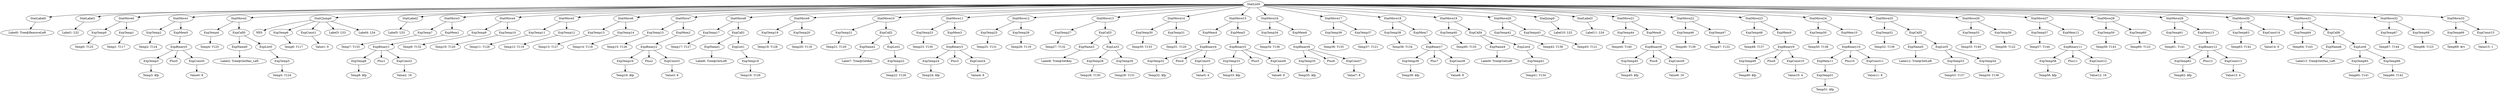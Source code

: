 digraph {
	ordering = out;
	ExpConst15 -> "Value15: 1";
	StatMove33 -> ExpTemp69;
	StatMove33 -> ExpConst15;
	ExpTemp69 -> "Temp69: $rv";
	ExpTemp68 -> "Temp68: T123";
	StatMove32 -> ExpTemp67;
	StatMove32 -> ExpTemp68;
	ExpTemp66 -> "Temp66: T142";
	ExpName6 -> "Label13: Tree@SetHas_Left";
	ExpTemp64 -> "Temp64: T143";
	ExpConst14 -> "Value14: 0";
	StatMove30 -> ExpTemp63;
	StatMove30 -> ExpConst14;
	ExpTemp63 -> "Temp63: T142";
	ExpConst13 -> "Value13: 4";
	ExpMem13 -> ExpBinary12;
	ExpTemp62 -> "Temp62: $fp";
	ExpTemp61 -> "Temp61: T141";
	ExpConst12 -> "Value12: 16";
	ExpTemp57 -> "Temp57: T144";
	ExpTemp67 -> "Temp67: T144";
	ExpTemp56 -> "Temp56: T122";
	ExpTemp55 -> "Temp55: T140";
	ExpList5 -> ExpTemp53;
	ExpList5 -> ExpTemp54;
	ExpCall5 -> ExpName5;
	ExpCall5 -> ExpList5;
	ExpBinary12 -> ExpTemp62;
	ExpBinary12 -> Plus12;
	ExpBinary12 -> ExpConst13;
	ExpName5 -> "Label12: Tree@SetLeft";
	ExpTemp52 -> "Temp52: T139";
	ExpBinary10 -> ExpMem11;
	ExpBinary10 -> Plus10;
	ExpBinary10 -> ExpConst11;
	ExpTemp50 -> "Temp50: T138";
	ExpTemp60 -> "Temp60: T123";
	ExpTemp46 -> "Temp46: T139";
	ExpMem8 -> ExpBinary8;
	ExpBinary8 -> ExpTemp45;
	ExpBinary8 -> Plus8;
	ExpBinary8 -> ExpConst9;
	StatMove21 -> ExpTemp44;
	StatMove21 -> ExpMem8;
	ExpTemp44 -> "Temp44: T140";
	StatJump0 -> "Label10: L52";
	StatMove20 -> ExpTemp42;
	StatMove20 -> ExpTemp43;
	StatMove25 -> ExpTemp52;
	StatMove25 -> ExpCall5;
	ExpTemp42 -> "Temp42: T136";
	ExpName4 -> "Label9: Tree@GetLeft";
	ExpTemp40 -> "Temp40: T135";
	ExpBinary9 -> ExpTemp49;
	ExpBinary9 -> Plus9;
	ExpBinary9 -> ExpConst10;
	ExpBinary7 -> ExpTemp39;
	ExpBinary7 -> Plus7;
	ExpBinary7 -> ExpConst8;
	StatMove18 -> ExpTemp38;
	StatMove18 -> ExpMem7;
	ExpName1 -> "Label6: Tree@GetLeft";
	ExpTemp59 -> "Temp59: T143";
	StatMove8 -> ExpTemp17;
	StatMove8 -> ExpCall1;
	StatMove0 -> ExpTemp0;
	StatMove0 -> ExpTemp1;
	ExpTemp32 -> "Temp32: $fp";
	ExpConst3 -> "Value3: 8";
	ExpTemp30 -> "Temp30: T133";
	ExpBinary2 -> ExpTemp16;
	ExpBinary2 -> Plus2;
	ExpBinary2 -> ExpConst3;
	ExpMem5 -> ExpBinary5;
	StatMove22 -> ExpTemp46;
	StatMove22 -> ExpTemp47;
	StatMove6 -> ExpTemp13;
	StatMove6 -> ExpTemp14;
	ExpTemp6 -> "Temp6: T117";
	ExpTemp16 -> "Temp16: $fp";
	StatMove24 -> ExpTemp50;
	StatMove24 -> ExpMem10;
	ExpBinary6 -> ExpTemp35;
	ExpBinary6 -> Plus6;
	ExpBinary6 -> ExpConst7;
	ExpTemp13 -> "Temp13: T127";
	ExpCall4 -> ExpName4;
	ExpCall4 -> ExpList4;
	ExpTemp9 -> "Temp9: T132";
	ExpMem1 -> ExpBinary1;
	ExpConst6 -> "Value6: 8";
	ExpTemp34 -> "Temp34: T136";
	ExpConst2 -> "Value2: 16";
	StatMove31 -> ExpTemp64;
	StatMove31 -> ExpCall6;
	ExpConst10 -> "Value10: 4";
	ExpBinary1 -> ExpTemp8;
	ExpBinary1 -> Plus1;
	ExpBinary1 -> ExpConst2;
	ExpCall3 -> ExpName3;
	ExpCall3 -> ExpList3;
	ExpTemp11 -> "Temp11: T129";
	StatLabel3 -> "Label11: L54";
	ExpMem7 -> ExpBinary7;
	ExpBinary3 -> ExpTemp24;
	ExpBinary3 -> Plus3;
	ExpBinary3 -> ExpConst4;
	StatMove15 -> ExpMem4;
	StatMove15 -> ExpMem5;
	StatMove3 -> ExpTemp7;
	StatMove3 -> ExpMem1;
	ExpTemp39 -> "Temp39: $fp";
	ExpConst5 -> "Value5: 4";
	ExpList6 -> ExpTemp65;
	ExpList6 -> ExpTemp66;
	ExpTemp45 -> "Temp45: $fp";
	ExpConst1 -> "Value1: 0";
	StatMove23 -> ExpTemp48;
	StatMove23 -> ExpMem9;
	ExpTemp12 -> "Temp12: T119";
	ExpBinary0 -> ExpTemp3;
	ExpBinary0 -> Plus0;
	ExpBinary0 -> ExpConst0;
	ExpTemp3 -> "Temp3: $fp";
	ExpCall6 -> ExpName6;
	ExpCall6 -> ExpList6;
	ExpMem10 -> ExpBinary10;
	ExpTemp10 -> "Temp10: T120";
	ExpTemp51 -> "Temp51: $fp";
	ExpTemp2 -> "Temp2: T124";
	ExpTemp54 -> "Temp54: T138";
	StatMove2 -> ExpTemp4;
	StatMove2 -> ExpCall0;
	StatLabel0 -> "Label0: Tree@RemoveLeft";
	ExpTemp19 -> "Temp19: T128";
	ExpConst11 -> "Value11: 8";
	StatList0 -> StatLabel0;
	StatList0 -> StatLabel1;
	StatList0 -> StatMove0;
	StatList0 -> StatMove1;
	StatList0 -> StatMove2;
	StatList0 -> StatCJump0;
	StatList0 -> StatLabel2;
	StatList0 -> StatMove3;
	StatList0 -> StatMove4;
	StatList0 -> StatMove5;
	StatList0 -> StatMove6;
	StatList0 -> StatMove7;
	StatList0 -> StatMove8;
	StatList0 -> StatMove9;
	StatList0 -> StatMove10;
	StatList0 -> StatMove11;
	StatList0 -> StatMove12;
	StatList0 -> StatMove13;
	StatList0 -> StatMove14;
	StatList0 -> StatMove15;
	StatList0 -> StatMove16;
	StatList0 -> StatMove17;
	StatList0 -> StatMove18;
	StatList0 -> StatMove19;
	StatList0 -> StatMove20;
	StatList0 -> StatJump0;
	StatList0 -> StatLabel3;
	StatList0 -> StatMove21;
	StatList0 -> StatMove22;
	StatList0 -> StatMove23;
	StatList0 -> StatMove24;
	StatList0 -> StatMove25;
	StatList0 -> StatMove26;
	StatList0 -> StatMove27;
	StatList0 -> StatMove28;
	StatList0 -> StatMove29;
	StatList0 -> StatMove30;
	StatList0 -> StatMove31;
	StatList0 -> StatMove32;
	StatList0 -> StatMove33;
	ExpTemp0 -> "Temp0: T125";
	ExpTemp7 -> "Temp7: T133";
	StatMove7 -> ExpTemp15;
	StatMove7 -> ExpMem2;
	ExpMem0 -> ExpBinary0;
	ExpTemp4 -> "Temp4: T125";
	ExpMem9 -> ExpBinary9;
	ExpTemp23 -> "Temp23: T130";
	ExpTemp17 -> "Temp17: T127";
	ExpTemp53 -> "Temp53: T137";
	ExpTemp21 -> "Temp21: T129";
	StatLabel1 -> "Label1: L52";
	ExpCall0 -> ExpName0;
	ExpCall0 -> ExpList0;
	StatMove14 -> ExpTemp30;
	StatMove14 -> ExpTemp31;
	StatMove12 -> ExpTemp25;
	StatMove12 -> ExpTemp26;
	ExpTemp14 -> "Temp14: T118";
	StatMove19 -> ExpTemp40;
	StatMove19 -> ExpCall4;
	ExpTemp15 -> "Temp15: T126";
	ExpTemp28 -> "Temp28: T130";
	ExpTemp5 -> "Temp5: T124";
	ExpConst0 -> "Value0: 8";
	ExpMem2 -> ExpBinary2;
	ExpTemp33 -> "Temp33: $fp";
	StatMove27 -> ExpTemp57;
	StatMove27 -> ExpMem12;
	ExpConst9 -> "Value9: 16";
	StatMove5 -> ExpTemp11;
	StatMove5 -> ExpTemp12;
	StatMove4 -> ExpTemp9;
	StatMove4 -> ExpTemp10;
	StatLabel2 -> "Label5: L53";
	ExpList0 -> ExpTemp5;
	StatCJump0 -> NE0;
	StatCJump0 -> ExpTemp6;
	StatCJump0 -> ExpConst1;
	StatCJump0 -> "Label3: L53";
	StatCJump0 -> "Label4: L54";
	ExpTemp8 -> "Temp8: $fp";
	ExpTemp18 -> "Temp18: T126";
	StatMove1 -> ExpTemp2;
	StatMove1 -> ExpMem0;
	ExpCall1 -> ExpName1;
	ExpCall1 -> ExpList1;
	StatMove26 -> ExpTemp55;
	StatMove26 -> ExpTemp56;
	ExpTemp48 -> "Temp48: T137";
	StatMove9 -> ExpTemp19;
	StatMove9 -> ExpTemp20;
	ExpConst8 -> "Value8: 8";
	ExpName0 -> "Label2: Tree@GetHas_Left";
	ExpTemp20 -> "Temp20: T118";
	StatMove10 -> ExpTemp21;
	StatMove10 -> ExpCall2;
	ExpTemp47 -> "Temp47: T122";
	ExpCall2 -> ExpName2;
	ExpCall2 -> ExpList2;
	ExpTemp58 -> "Temp58: $fp";
	ExpName2 -> "Label7: Tree@GetKey";
	ExpTemp22 -> "Temp22: T128";
	ExpList2 -> ExpTemp22;
	ExpMem11 -> ExpTemp51;
	StatMove11 -> ExpTemp23;
	StatMove11 -> ExpMem3;
	ExpTemp24 -> "Temp24: $fp";
	ExpMem6 -> ExpBinary6;
	ExpConst4 -> "Value4: 8";
	ExpMem3 -> ExpBinary3;
	ExpTemp37 -> "Temp37: T121";
	ExpTemp25 -> "Temp25: T131";
	ExpTemp41 -> "Temp41: T134";
	ExpTemp26 -> "Temp26: T119";
	ExpList4 -> ExpTemp41;
	ExpTemp27 -> "Temp27: T132";
	StatMove13 -> ExpTemp27;
	StatMove13 -> ExpCall3;
	StatMove28 -> ExpTemp59;
	StatMove28 -> ExpTemp60;
	ExpName3 -> "Label8: Tree@SetKey";
	ExpList3 -> ExpTemp28;
	ExpList3 -> ExpTemp29;
	ExpTemp29 -> "Temp29: T131";
	ExpBinary11 -> ExpTemp58;
	ExpBinary11 -> Plus11;
	ExpBinary11 -> ExpConst12;
	ExpMem4 -> ExpBinary4;
	ExpTemp43 -> "Temp43: T121";
	ExpBinary5 -> ExpTemp33;
	ExpBinary5 -> Plus5;
	ExpBinary5 -> ExpConst6;
	ExpMem12 -> ExpBinary11;
	ExpTemp49 -> "Temp49: $fp";
	StatMove16 -> ExpTemp34;
	StatMove16 -> ExpMem6;
	ExpTemp65 -> "Temp65: T141";
	StatMove29 -> ExpTemp61;
	StatMove29 -> ExpMem13;
	ExpList1 -> ExpTemp18;
	ExpTemp1 -> "Temp1: T117";
	ExpBinary4 -> ExpTemp32;
	ExpBinary4 -> Plus4;
	ExpBinary4 -> ExpConst5;
	ExpTemp35 -> "Temp35: $fp";
	ExpTemp31 -> "Temp31: T120";
	ExpConst7 -> "Value7: 8";
	ExpTemp36 -> "Temp36: T135";
	StatMove17 -> ExpTemp36;
	StatMove17 -> ExpTemp37;
	ExpTemp38 -> "Temp38: T134";
}

